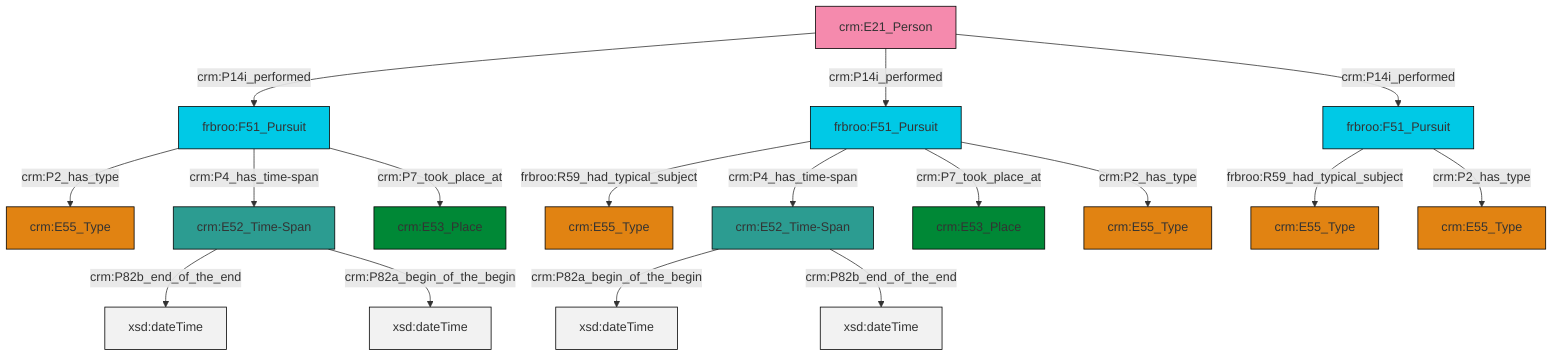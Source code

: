 graph TD
classDef Literal fill:#f2f2f2,stroke:#000000;
classDef CRM_Entity fill:#FFFFFF,stroke:#000000;
classDef Temporal_Entity fill:#00C9E6, stroke:#000000;
classDef Type fill:#E18312, stroke:#000000;
classDef Time-Span fill:#2C9C91, stroke:#000000;
classDef Appellation fill:#FFEB7F, stroke:#000000;
classDef Place fill:#008836, stroke:#000000;
classDef Persistent_Item fill:#B266B2, stroke:#000000;
classDef Conceptual_Object fill:#FFD700, stroke:#000000;
classDef Physical_Thing fill:#D2B48C, stroke:#000000;
classDef Actor fill:#f58aad, stroke:#000000;
classDef PC_Classes fill:#4ce600, stroke:#000000;
classDef Multi fill:#cccccc,stroke:#000000;

0["frbroo:F51_Pursuit"]:::Temporal_Entity -->|crm:P2_has_type| 1["crm:E55_Type"]:::Type
4["frbroo:F51_Pursuit"]:::Temporal_Entity -->|frbroo:R59_had_typical_subject| 5["crm:E55_Type"]:::Type
2["crm:E52_Time-Span"]:::Time-Span -->|crm:P82a_begin_of_the_begin| 11[xsd:dateTime]:::Literal
4["frbroo:F51_Pursuit"]:::Temporal_Entity -->|crm:P4_has_time-span| 2["crm:E52_Time-Span"]:::Time-Span
6["crm:E21_Person"]:::Actor -->|crm:P14i_performed| 0["frbroo:F51_Pursuit"]:::Temporal_Entity
6["crm:E21_Person"]:::Actor -->|crm:P14i_performed| 4["frbroo:F51_Pursuit"]:::Temporal_Entity
0["frbroo:F51_Pursuit"]:::Temporal_Entity -->|crm:P4_has_time-span| 9["crm:E52_Time-Span"]:::Time-Span
9["crm:E52_Time-Span"]:::Time-Span -->|crm:P82b_end_of_the_end| 14[xsd:dateTime]:::Literal
0["frbroo:F51_Pursuit"]:::Temporal_Entity -->|crm:P7_took_place_at| 15["crm:E53_Place"]:::Place
4["frbroo:F51_Pursuit"]:::Temporal_Entity -->|crm:P7_took_place_at| 18["crm:E53_Place"]:::Place
2["crm:E52_Time-Span"]:::Time-Span -->|crm:P82b_end_of_the_end| 20[xsd:dateTime]:::Literal
9["crm:E52_Time-Span"]:::Time-Span -->|crm:P82a_begin_of_the_begin| 27[xsd:dateTime]:::Literal
25["frbroo:F51_Pursuit"]:::Temporal_Entity -->|frbroo:R59_had_typical_subject| 12["crm:E55_Type"]:::Type
6["crm:E21_Person"]:::Actor -->|crm:P14i_performed| 25["frbroo:F51_Pursuit"]:::Temporal_Entity
25["frbroo:F51_Pursuit"]:::Temporal_Entity -->|crm:P2_has_type| 23["crm:E55_Type"]:::Type
4["frbroo:F51_Pursuit"]:::Temporal_Entity -->|crm:P2_has_type| 21["crm:E55_Type"]:::Type